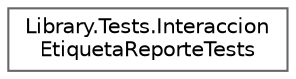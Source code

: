 digraph "Graphical Class Hierarchy"
{
 // INTERACTIVE_SVG=YES
 // LATEX_PDF_SIZE
  bgcolor="transparent";
  edge [fontname=Helvetica,fontsize=10,labelfontname=Helvetica,labelfontsize=10];
  node [fontname=Helvetica,fontsize=10,shape=box,height=0.2,width=0.4];
  rankdir="LR";
  Node0 [id="Node000000",label="Library.Tests.Interaccion\lEtiquetaReporteTests",height=0.2,width=0.4,color="grey40", fillcolor="white", style="filled",URL="$classLibrary_1_1Tests_1_1InteraccionEtiquetaReporteTests.html",tooltip=" "];
}
